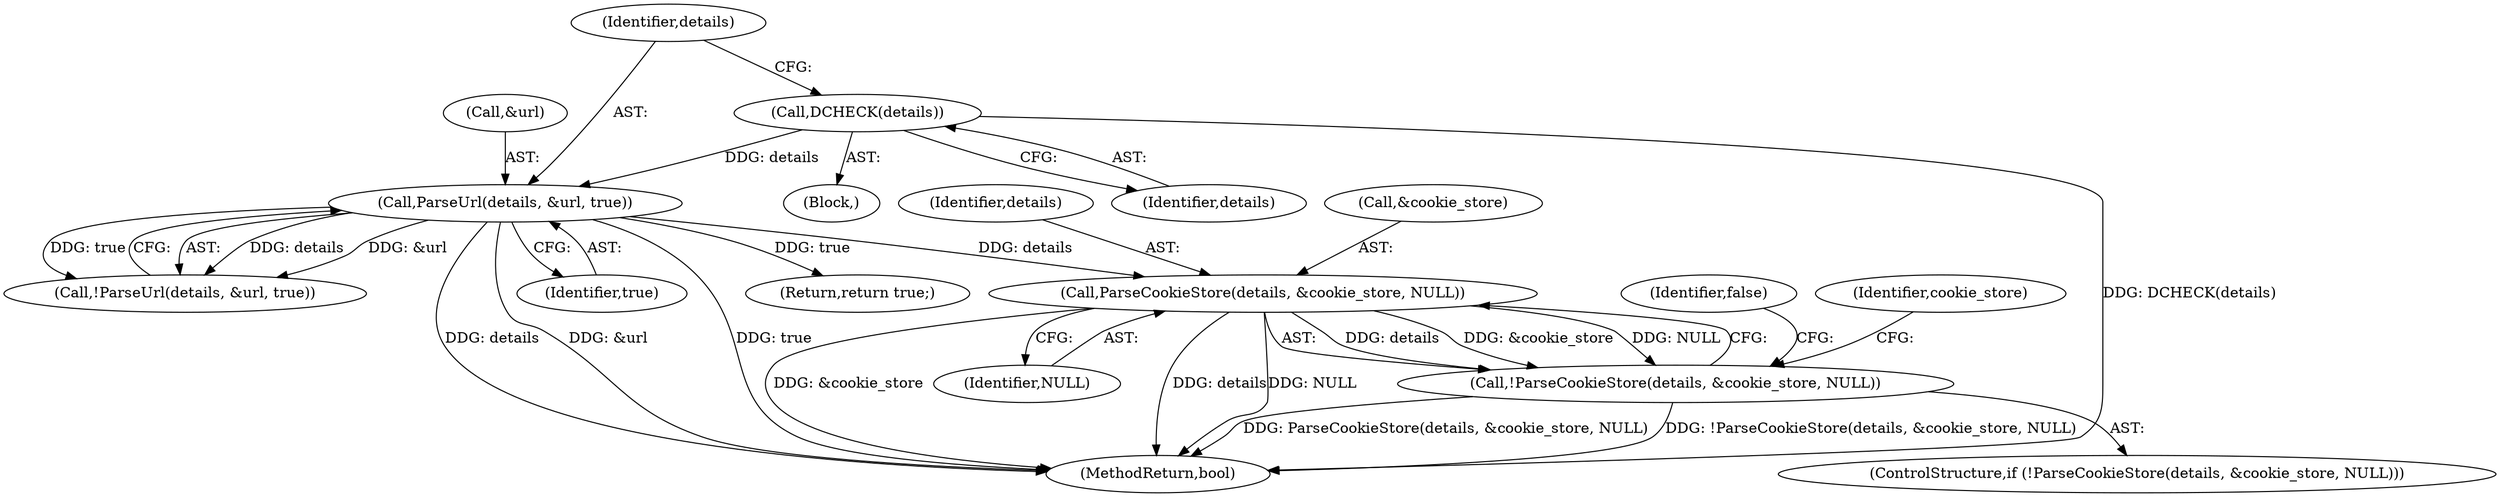digraph "0_Chrome_b7e899141194fa27d55a990e38ae8bdcc5183a90_4@pointer" {
"1000131" [label="(Call,ParseCookieStore(details, &cookie_store, NULL))"];
"1000115" [label="(Call,ParseUrl(details, &url, true))"];
"1000110" [label="(Call,DCHECK(details))"];
"1000130" [label="(Call,!ParseCookieStore(details, &cookie_store, NULL))"];
"1000131" [label="(Call,ParseCookieStore(details, &cookie_store, NULL))"];
"1000129" [label="(ControlStructure,if (!ParseCookieStore(details, &cookie_store, NULL)))"];
"1000115" [label="(Call,ParseUrl(details, &url, true))"];
"1000132" [label="(Identifier,details)"];
"1000143" [label="(Return,return true;)"];
"1000103" [label="(Block,)"];
"1000114" [label="(Call,!ParseUrl(details, &url, true))"];
"1000116" [label="(Identifier,details)"];
"1000145" [label="(MethodReturn,bool)"];
"1000133" [label="(Call,&cookie_store)"];
"1000119" [label="(Identifier,true)"];
"1000110" [label="(Call,DCHECK(details))"];
"1000139" [label="(Identifier,cookie_store)"];
"1000137" [label="(Identifier,false)"];
"1000111" [label="(Identifier,details)"];
"1000117" [label="(Call,&url)"];
"1000135" [label="(Identifier,NULL)"];
"1000130" [label="(Call,!ParseCookieStore(details, &cookie_store, NULL))"];
"1000131" -> "1000130"  [label="AST: "];
"1000131" -> "1000135"  [label="CFG: "];
"1000132" -> "1000131"  [label="AST: "];
"1000133" -> "1000131"  [label="AST: "];
"1000135" -> "1000131"  [label="AST: "];
"1000130" -> "1000131"  [label="CFG: "];
"1000131" -> "1000145"  [label="DDG: &cookie_store"];
"1000131" -> "1000145"  [label="DDG: details"];
"1000131" -> "1000145"  [label="DDG: NULL"];
"1000131" -> "1000130"  [label="DDG: details"];
"1000131" -> "1000130"  [label="DDG: &cookie_store"];
"1000131" -> "1000130"  [label="DDG: NULL"];
"1000115" -> "1000131"  [label="DDG: details"];
"1000115" -> "1000114"  [label="AST: "];
"1000115" -> "1000119"  [label="CFG: "];
"1000116" -> "1000115"  [label="AST: "];
"1000117" -> "1000115"  [label="AST: "];
"1000119" -> "1000115"  [label="AST: "];
"1000114" -> "1000115"  [label="CFG: "];
"1000115" -> "1000145"  [label="DDG: &url"];
"1000115" -> "1000145"  [label="DDG: true"];
"1000115" -> "1000145"  [label="DDG: details"];
"1000115" -> "1000114"  [label="DDG: details"];
"1000115" -> "1000114"  [label="DDG: &url"];
"1000115" -> "1000114"  [label="DDG: true"];
"1000110" -> "1000115"  [label="DDG: details"];
"1000115" -> "1000143"  [label="DDG: true"];
"1000110" -> "1000103"  [label="AST: "];
"1000110" -> "1000111"  [label="CFG: "];
"1000111" -> "1000110"  [label="AST: "];
"1000116" -> "1000110"  [label="CFG: "];
"1000110" -> "1000145"  [label="DDG: DCHECK(details)"];
"1000130" -> "1000129"  [label="AST: "];
"1000137" -> "1000130"  [label="CFG: "];
"1000139" -> "1000130"  [label="CFG: "];
"1000130" -> "1000145"  [label="DDG: !ParseCookieStore(details, &cookie_store, NULL)"];
"1000130" -> "1000145"  [label="DDG: ParseCookieStore(details, &cookie_store, NULL)"];
}
